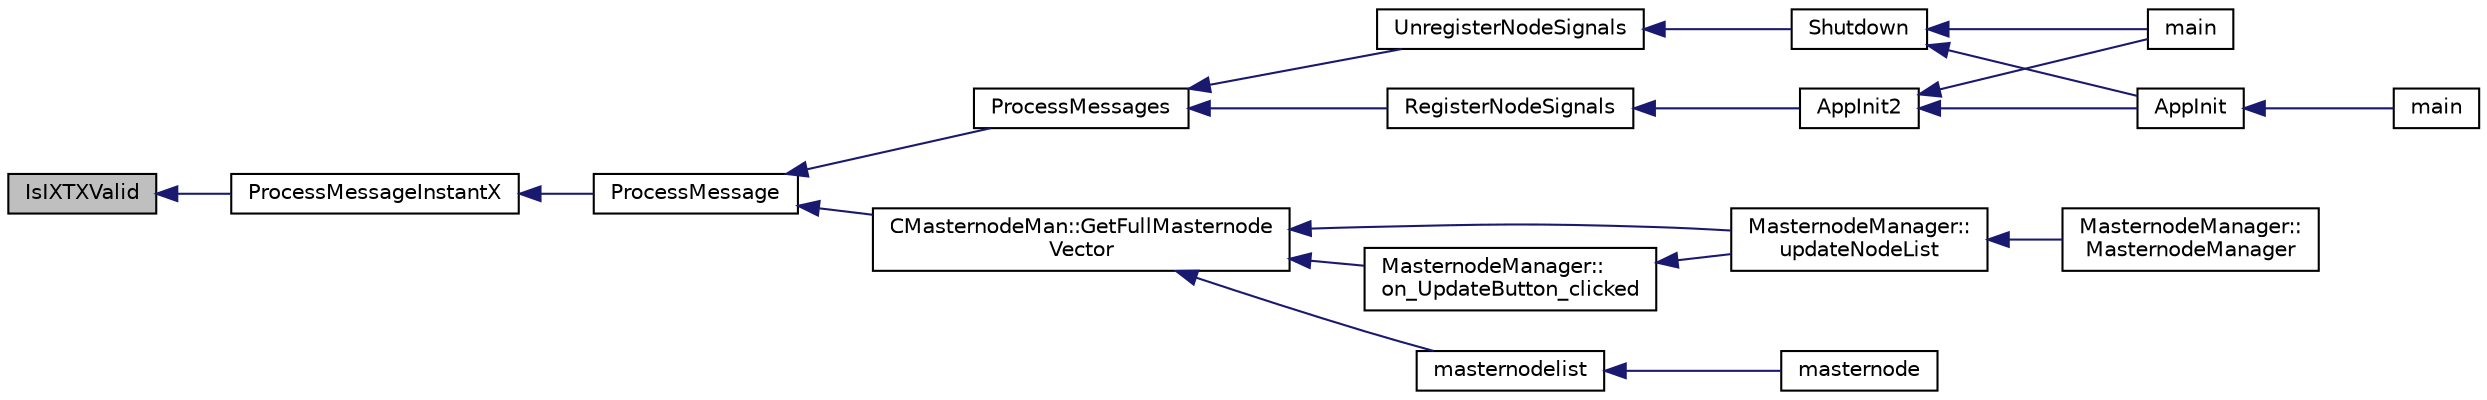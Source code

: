 digraph "IsIXTXValid"
{
  edge [fontname="Helvetica",fontsize="10",labelfontname="Helvetica",labelfontsize="10"];
  node [fontname="Helvetica",fontsize="10",shape=record];
  rankdir="LR";
  Node357 [label="IsIXTXValid",height=0.2,width=0.4,color="black", fillcolor="grey75", style="filled", fontcolor="black"];
  Node357 -> Node358 [dir="back",color="midnightblue",fontsize="10",style="solid",fontname="Helvetica"];
  Node358 [label="ProcessMessageInstantX",height=0.2,width=0.4,color="black", fillcolor="white", style="filled",URL="$d6/d5f/instantx_8h.html#aa516cb499ead2691d8ab216a499db5d0"];
  Node358 -> Node359 [dir="back",color="midnightblue",fontsize="10",style="solid",fontname="Helvetica"];
  Node359 [label="ProcessMessage",height=0.2,width=0.4,color="black", fillcolor="white", style="filled",URL="$df/d0a/main_8cpp.html#a8ba92b1a4bce3c835e887a9073d17d8e"];
  Node359 -> Node360 [dir="back",color="midnightblue",fontsize="10",style="solid",fontname="Helvetica"];
  Node360 [label="ProcessMessages",height=0.2,width=0.4,color="black", fillcolor="white", style="filled",URL="$d4/dbf/main_8h.html#a196f9318f02448b85b28d612698934fd"];
  Node360 -> Node361 [dir="back",color="midnightblue",fontsize="10",style="solid",fontname="Helvetica"];
  Node361 [label="RegisterNodeSignals",height=0.2,width=0.4,color="black", fillcolor="white", style="filled",URL="$d4/dbf/main_8h.html#ab02615ff65f91d69f8d786ec900baa8a",tooltip="Register with a network node to receive its signals. "];
  Node361 -> Node362 [dir="back",color="midnightblue",fontsize="10",style="solid",fontname="Helvetica"];
  Node362 [label="AppInit2",height=0.2,width=0.4,color="black", fillcolor="white", style="filled",URL="$d8/dc0/init_8h.html#a1a4c1bfbf6ba1db77e988b89b9cadfd3",tooltip="Initialize ion. "];
  Node362 -> Node363 [dir="back",color="midnightblue",fontsize="10",style="solid",fontname="Helvetica"];
  Node363 [label="AppInit",height=0.2,width=0.4,color="black", fillcolor="white", style="filled",URL="$d4/d35/iond_8cpp.html#ac59316b767e6984e1285f0531275286b"];
  Node363 -> Node364 [dir="back",color="midnightblue",fontsize="10",style="solid",fontname="Helvetica"];
  Node364 [label="main",height=0.2,width=0.4,color="black", fillcolor="white", style="filled",URL="$d4/d35/iond_8cpp.html#a0ddf1224851353fc92bfbff6f499fa97"];
  Node362 -> Node365 [dir="back",color="midnightblue",fontsize="10",style="solid",fontname="Helvetica"];
  Node365 [label="main",height=0.2,width=0.4,color="black", fillcolor="white", style="filled",URL="$d5/d2d/ion_8cpp.html#a0ddf1224851353fc92bfbff6f499fa97"];
  Node360 -> Node366 [dir="back",color="midnightblue",fontsize="10",style="solid",fontname="Helvetica"];
  Node366 [label="UnregisterNodeSignals",height=0.2,width=0.4,color="black", fillcolor="white", style="filled",URL="$d4/dbf/main_8h.html#a3ef0cc6e9d9d6435ee2a5569244d6ebd",tooltip="Unregister a network node. "];
  Node366 -> Node367 [dir="back",color="midnightblue",fontsize="10",style="solid",fontname="Helvetica"];
  Node367 [label="Shutdown",height=0.2,width=0.4,color="black", fillcolor="white", style="filled",URL="$d8/dc0/init_8h.html#ac5f038c2b480cf9ef5e19e3eba8dbaf9"];
  Node367 -> Node363 [dir="back",color="midnightblue",fontsize="10",style="solid",fontname="Helvetica"];
  Node367 -> Node365 [dir="back",color="midnightblue",fontsize="10",style="solid",fontname="Helvetica"];
  Node359 -> Node368 [dir="back",color="midnightblue",fontsize="10",style="solid",fontname="Helvetica"];
  Node368 [label="CMasternodeMan::GetFullMasternode\lVector",height=0.2,width=0.4,color="black", fillcolor="white", style="filled",URL="$dc/d6b/class_c_masternode_man.html#ab39e213a7601e1bef2eba1d5d63206f5"];
  Node368 -> Node369 [dir="back",color="midnightblue",fontsize="10",style="solid",fontname="Helvetica"];
  Node369 [label="MasternodeManager::\lupdateNodeList",height=0.2,width=0.4,color="black", fillcolor="white", style="filled",URL="$d9/d70/class_masternode_manager.html#a5485a8bd6ccf673027165cc1207dfae9"];
  Node369 -> Node370 [dir="back",color="midnightblue",fontsize="10",style="solid",fontname="Helvetica"];
  Node370 [label="MasternodeManager::\lMasternodeManager",height=0.2,width=0.4,color="black", fillcolor="white", style="filled",URL="$d9/d70/class_masternode_manager.html#ad18cb99065e056e6b791e2356de826bf"];
  Node368 -> Node371 [dir="back",color="midnightblue",fontsize="10",style="solid",fontname="Helvetica"];
  Node371 [label="MasternodeManager::\lon_UpdateButton_clicked",height=0.2,width=0.4,color="black", fillcolor="white", style="filled",URL="$d9/d70/class_masternode_manager.html#ae8d07b4d869e3eb09fe1be445eff0430"];
  Node371 -> Node369 [dir="back",color="midnightblue",fontsize="10",style="solid",fontname="Helvetica"];
  Node368 -> Node372 [dir="back",color="midnightblue",fontsize="10",style="solid",fontname="Helvetica"];
  Node372 [label="masternodelist",height=0.2,width=0.4,color="black", fillcolor="white", style="filled",URL="$d5/d6b/rpcstashedsend_8cpp.html#a3a7ed7e37f21eb2912afc6e776f7236c"];
  Node372 -> Node373 [dir="back",color="midnightblue",fontsize="10",style="solid",fontname="Helvetica"];
  Node373 [label="masternode",height=0.2,width=0.4,color="black", fillcolor="white", style="filled",URL="$d5/d6b/rpcstashedsend_8cpp.html#a30609e443aeb47c29ed0878d16b1b5e1"];
}
